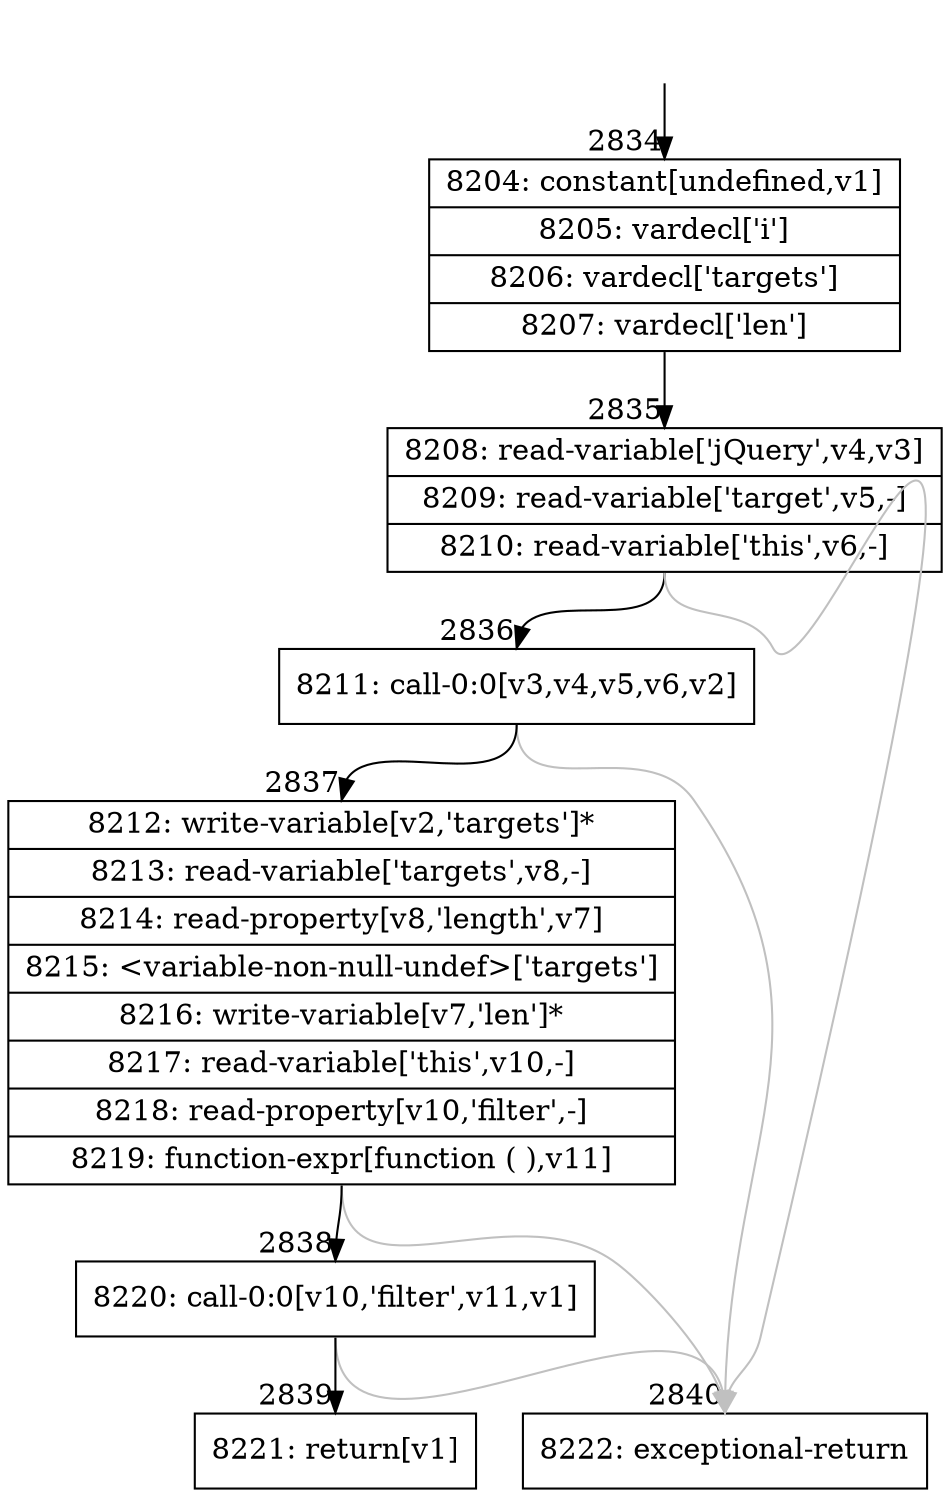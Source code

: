digraph {
rankdir="TD"
BB_entry178[shape=none,label=""];
BB_entry178 -> BB2834 [tailport=s, headport=n, headlabel="    2834"]
BB2834 [shape=record label="{8204: constant[undefined,v1]|8205: vardecl['i']|8206: vardecl['targets']|8207: vardecl['len']}" ] 
BB2834 -> BB2835 [tailport=s, headport=n, headlabel="      2835"]
BB2835 [shape=record label="{8208: read-variable['jQuery',v4,v3]|8209: read-variable['target',v5,-]|8210: read-variable['this',v6,-]}" ] 
BB2835 -> BB2836 [tailport=s, headport=n, headlabel="      2836"]
BB2835 -> BB2840 [tailport=s, headport=n, color=gray, headlabel="      2840"]
BB2836 [shape=record label="{8211: call-0:0[v3,v4,v5,v6,v2]}" ] 
BB2836 -> BB2837 [tailport=s, headport=n, headlabel="      2837"]
BB2836 -> BB2840 [tailport=s, headport=n, color=gray]
BB2837 [shape=record label="{8212: write-variable[v2,'targets']*|8213: read-variable['targets',v8,-]|8214: read-property[v8,'length',v7]|8215: \<variable-non-null-undef\>['targets']|8216: write-variable[v7,'len']*|8217: read-variable['this',v10,-]|8218: read-property[v10,'filter',-]|8219: function-expr[function ( ),v11]}" ] 
BB2837 -> BB2838 [tailport=s, headport=n, headlabel="      2838"]
BB2837 -> BB2840 [tailport=s, headport=n, color=gray]
BB2838 [shape=record label="{8220: call-0:0[v10,'filter',v11,v1]}" ] 
BB2838 -> BB2839 [tailport=s, headport=n, headlabel="      2839"]
BB2838 -> BB2840 [tailport=s, headport=n, color=gray]
BB2839 [shape=record label="{8221: return[v1]}" ] 
BB2840 [shape=record label="{8222: exceptional-return}" ] 
}
